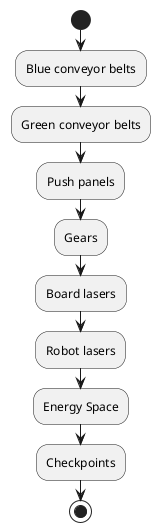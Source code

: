@startuml
'https://plantuml.com/activity-diagram-beta

start
:Blue conveyor belts;
:Green conveyor belts;
:Push panels;
:Gears;
:Board lasers;
:Robot lasers;
:Energy Space;
:Checkpoints;


stop

@enduml
